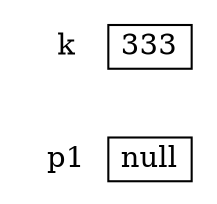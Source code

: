 
digraph {

	rankdir = LR;
	node[shape = none];
	edge[tailclip = false];

	/* Variable p1 */
	p1 [label=<<TABLE BORDER="0" CELLBORDER="0" CELLSPACING="0">
		<TR><TD WIDTH="40">p1</TD><TD BORDER="1" WIDTH="40">null</TD></TR>
	</TABLE>>]

	/* Variable k */
	k [label=<<TABLE BORDER="0" CELLBORDER="0" CELLSPACING="0">
		<TR><TD WIDTH="40">k</TD><TD BORDER="1" WIDTH="40">333</TD></TR>
	</TABLE>>]


	{ rank = same ;p1;k }

}

